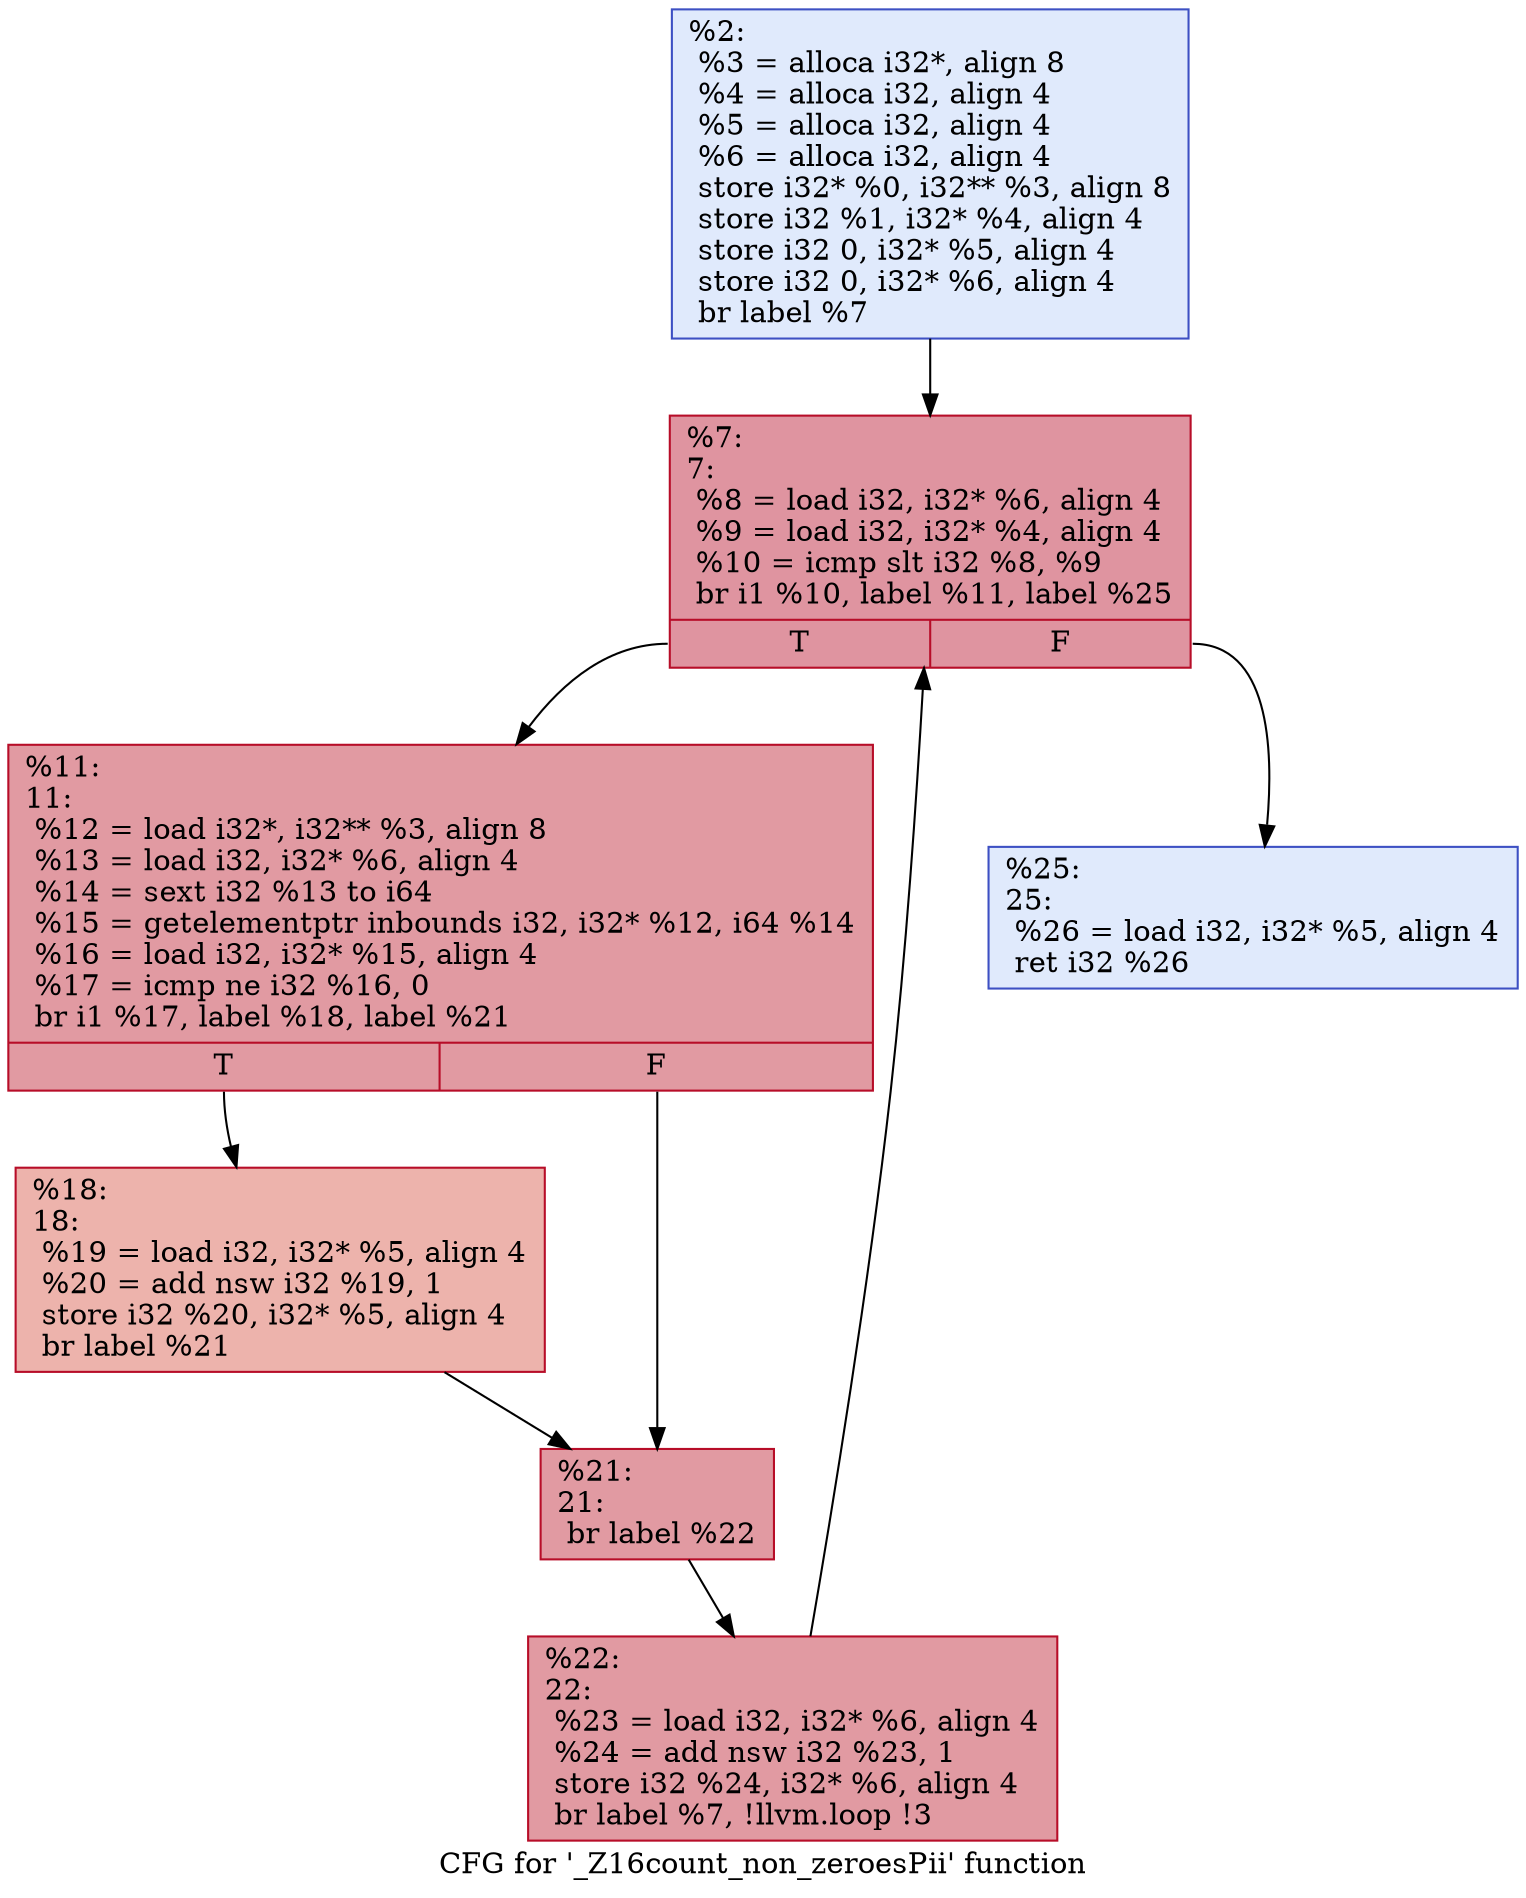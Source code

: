 digraph "CFG for '_Z16count_non_zeroesPii' function" {
	label="CFG for '_Z16count_non_zeroesPii' function";

	Node0x15792bc0cb0 [shape=record,color="#3d50c3ff", style=filled, fillcolor="#b9d0f970",label="{%2:\l  %3 = alloca i32*, align 8\l  %4 = alloca i32, align 4\l  %5 = alloca i32, align 4\l  %6 = alloca i32, align 4\l  store i32* %0, i32** %3, align 8\l  store i32 %1, i32* %4, align 4\l  store i32 0, i32* %5, align 4\l  store i32 0, i32* %6, align 4\l  br label %7\l}"];
	Node0x15792bc0cb0 -> Node0x15792bc1660;
	Node0x15792bc1660 [shape=record,color="#b70d28ff", style=filled, fillcolor="#b70d2870",label="{%7:\l7:                                                \l  %8 = load i32, i32* %6, align 4\l  %9 = load i32, i32* %4, align 4\l  %10 = icmp slt i32 %8, %9\l  br i1 %10, label %11, label %25\l|{<s0>T|<s1>F}}"];
	Node0x15792bc1660:s0 -> Node0x15792bc09e0;
	Node0x15792bc1660:s1 -> Node0x15792bc1200;
	Node0x15792bc09e0 [shape=record,color="#b70d28ff", style=filled, fillcolor="#bb1b2c70",label="{%11:\l11:                                               \l  %12 = load i32*, i32** %3, align 8\l  %13 = load i32, i32* %6, align 4\l  %14 = sext i32 %13 to i64\l  %15 = getelementptr inbounds i32, i32* %12, i64 %14\l  %16 = load i32, i32* %15, align 4\l  %17 = icmp ne i32 %16, 0\l  br i1 %17, label %18, label %21\l|{<s0>T|<s1>F}}"];
	Node0x15792bc09e0:s0 -> Node0x15792bc0d00;
	Node0x15792bc09e0:s1 -> Node0x15792bc11b0;
	Node0x15792bc0d00 [shape=record,color="#b70d28ff", style=filled, fillcolor="#d6524470",label="{%18:\l18:                                               \l  %19 = load i32, i32* %5, align 4\l  %20 = add nsw i32 %19, 1\l  store i32 %20, i32* %5, align 4\l  br label %21\l}"];
	Node0x15792bc0d00 -> Node0x15792bc11b0;
	Node0x15792bc11b0 [shape=record,color="#b70d28ff", style=filled, fillcolor="#bb1b2c70",label="{%21:\l21:                                               \l  br label %22\l}"];
	Node0x15792bc11b0 -> Node0x15792bc1700;
	Node0x15792bc1700 [shape=record,color="#b70d28ff", style=filled, fillcolor="#bb1b2c70",label="{%22:\l22:                                               \l  %23 = load i32, i32* %6, align 4\l  %24 = add nsw i32 %23, 1\l  store i32 %24, i32* %6, align 4\l  br label %7, !llvm.loop !3\l}"];
	Node0x15792bc1700 -> Node0x15792bc1660;
	Node0x15792bc1200 [shape=record,color="#3d50c3ff", style=filled, fillcolor="#b9d0f970",label="{%25:\l25:                                               \l  %26 = load i32, i32* %5, align 4\l  ret i32 %26\l}"];
}

